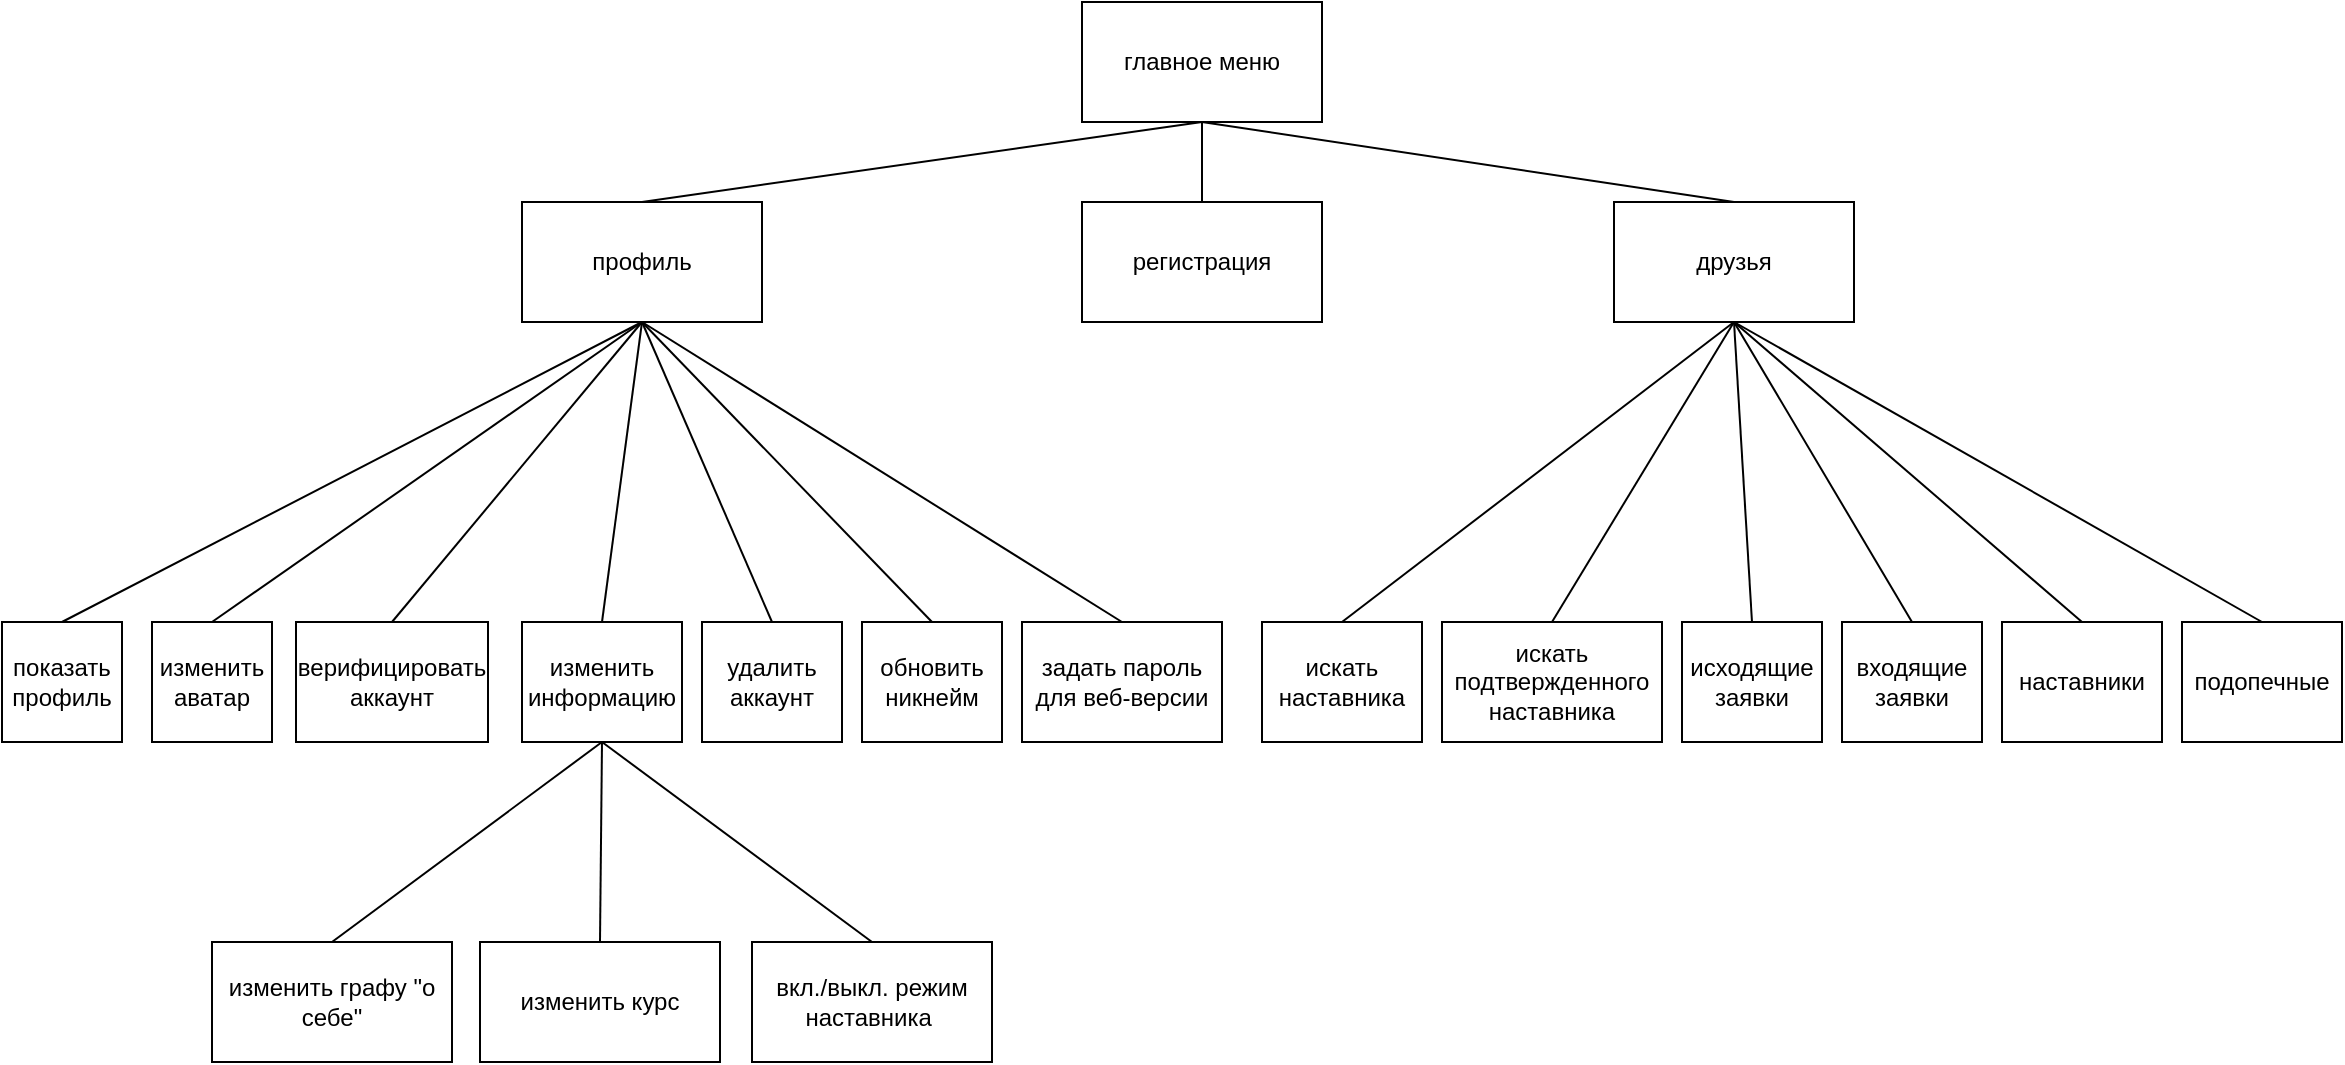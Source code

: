 <mxfile version="15.4.0" type="device"><diagram id="Jvuf0sQX1XJ8p7YEAxmk" name="Страница 1"><mxGraphModel dx="2249" dy="822" grid="1" gridSize="10" guides="1" tooltips="1" connect="1" arrows="1" fold="1" page="1" pageScale="1" pageWidth="827" pageHeight="1169" math="0" shadow="0"><root><mxCell id="0"/><mxCell id="1" parent="0"/><mxCell id="FqD6kcQtoKWok3WjY-6K-6" style="rounded=0;orthogonalLoop=1;jettySize=auto;html=1;exitX=0.5;exitY=1;exitDx=0;exitDy=0;entryX=0.5;entryY=0;entryDx=0;entryDy=0;endArrow=none;endFill=0;" edge="1" parent="1" source="FqD6kcQtoKWok3WjY-6K-1" target="FqD6kcQtoKWok3WjY-6K-3"><mxGeometry relative="1" as="geometry"/></mxCell><mxCell id="FqD6kcQtoKWok3WjY-6K-1" value="главное меню" style="rounded=0;whiteSpace=wrap;html=1;" vertex="1" parent="1"><mxGeometry x="420" y="100" width="120" height="60" as="geometry"/></mxCell><mxCell id="FqD6kcQtoKWok3WjY-6K-7" style="edgeStyle=none;rounded=0;orthogonalLoop=1;jettySize=auto;html=1;exitX=0.5;exitY=0;exitDx=0;exitDy=0;entryX=0.5;entryY=1;entryDx=0;entryDy=0;endArrow=none;endFill=0;" edge="1" parent="1" source="FqD6kcQtoKWok3WjY-6K-2" target="FqD6kcQtoKWok3WjY-6K-1"><mxGeometry relative="1" as="geometry"/></mxCell><mxCell id="FqD6kcQtoKWok3WjY-6K-2" value="регистрация" style="rounded=0;whiteSpace=wrap;html=1;" vertex="1" parent="1"><mxGeometry x="420" y="200" width="120" height="60" as="geometry"/></mxCell><mxCell id="FqD6kcQtoKWok3WjY-6K-17" style="edgeStyle=none;rounded=0;orthogonalLoop=1;jettySize=auto;html=1;exitX=0.5;exitY=1;exitDx=0;exitDy=0;entryX=0.5;entryY=0;entryDx=0;entryDy=0;endArrow=none;endFill=0;" edge="1" parent="1" source="FqD6kcQtoKWok3WjY-6K-3" target="FqD6kcQtoKWok3WjY-6K-16"><mxGeometry relative="1" as="geometry"/></mxCell><mxCell id="FqD6kcQtoKWok3WjY-6K-21" style="edgeStyle=none;rounded=0;orthogonalLoop=1;jettySize=auto;html=1;exitX=0.5;exitY=1;exitDx=0;exitDy=0;entryX=0.5;entryY=0;entryDx=0;entryDy=0;endArrow=none;endFill=0;" edge="1" parent="1" source="FqD6kcQtoKWok3WjY-6K-3" target="FqD6kcQtoKWok3WjY-6K-18"><mxGeometry relative="1" as="geometry"/></mxCell><mxCell id="FqD6kcQtoKWok3WjY-6K-3" value="профиль" style="rounded=0;whiteSpace=wrap;html=1;" vertex="1" parent="1"><mxGeometry x="140" y="200" width="120" height="60" as="geometry"/></mxCell><mxCell id="FqD6kcQtoKWok3WjY-6K-8" style="edgeStyle=none;rounded=0;orthogonalLoop=1;jettySize=auto;html=1;exitX=0.5;exitY=0;exitDx=0;exitDy=0;endArrow=none;endFill=0;entryX=0.5;entryY=1;entryDx=0;entryDy=0;" edge="1" parent="1" source="FqD6kcQtoKWok3WjY-6K-4" target="FqD6kcQtoKWok3WjY-6K-1"><mxGeometry relative="1" as="geometry"><mxPoint x="546" y="160" as="targetPoint"/></mxGeometry></mxCell><mxCell id="FqD6kcQtoKWok3WjY-6K-34" style="edgeStyle=none;rounded=0;orthogonalLoop=1;jettySize=auto;html=1;exitX=0.5;exitY=1;exitDx=0;exitDy=0;entryX=0.5;entryY=0;entryDx=0;entryDy=0;endArrow=none;endFill=0;" edge="1" parent="1" source="FqD6kcQtoKWok3WjY-6K-4" target="FqD6kcQtoKWok3WjY-6K-33"><mxGeometry relative="1" as="geometry"/></mxCell><mxCell id="FqD6kcQtoKWok3WjY-6K-35" style="edgeStyle=none;rounded=0;orthogonalLoop=1;jettySize=auto;html=1;exitX=0.5;exitY=1;exitDx=0;exitDy=0;entryX=0.5;entryY=0;entryDx=0;entryDy=0;endArrow=none;endFill=0;" edge="1" parent="1" source="FqD6kcQtoKWok3WjY-6K-4" target="FqD6kcQtoKWok3WjY-6K-32"><mxGeometry relative="1" as="geometry"/></mxCell><mxCell id="FqD6kcQtoKWok3WjY-6K-4" value="друзья" style="rounded=0;whiteSpace=wrap;html=1;" vertex="1" parent="1"><mxGeometry x="686" y="200" width="120" height="60" as="geometry"/></mxCell><mxCell id="FqD6kcQtoKWok3WjY-6K-9" style="edgeStyle=none;rounded=0;orthogonalLoop=1;jettySize=auto;html=1;exitX=0.5;exitY=0;exitDx=0;exitDy=0;entryX=0.5;entryY=1;entryDx=0;entryDy=0;endArrow=none;endFill=0;" edge="1" parent="1" source="FqD6kcQtoKWok3WjY-6K-5" target="FqD6kcQtoKWok3WjY-6K-3"><mxGeometry relative="1" as="geometry"/></mxCell><mxCell id="FqD6kcQtoKWok3WjY-6K-25" style="edgeStyle=none;rounded=0;orthogonalLoop=1;jettySize=auto;html=1;exitX=0.5;exitY=1;exitDx=0;exitDy=0;entryX=0.5;entryY=0;entryDx=0;entryDy=0;endArrow=none;endFill=0;" edge="1" parent="1" source="FqD6kcQtoKWok3WjY-6K-5" target="FqD6kcQtoKWok3WjY-6K-22"><mxGeometry relative="1" as="geometry"/></mxCell><mxCell id="FqD6kcQtoKWok3WjY-6K-5" value="изменить информацию" style="rounded=0;whiteSpace=wrap;html=1;" vertex="1" parent="1"><mxGeometry x="140" y="410" width="80" height="60" as="geometry"/></mxCell><mxCell id="FqD6kcQtoKWok3WjY-6K-12" style="edgeStyle=none;rounded=0;orthogonalLoop=1;jettySize=auto;html=1;exitX=0.5;exitY=0;exitDx=0;exitDy=0;entryX=0.5;entryY=1;entryDx=0;entryDy=0;endArrow=none;endFill=0;" edge="1" parent="1" source="FqD6kcQtoKWok3WjY-6K-10" target="FqD6kcQtoKWok3WjY-6K-3"><mxGeometry relative="1" as="geometry"/></mxCell><mxCell id="FqD6kcQtoKWok3WjY-6K-10" value="изменить&lt;br&gt;аватар" style="rounded=0;whiteSpace=wrap;html=1;" vertex="1" parent="1"><mxGeometry x="-45" y="410" width="60" height="60" as="geometry"/></mxCell><mxCell id="FqD6kcQtoKWok3WjY-6K-13" style="edgeStyle=none;rounded=0;orthogonalLoop=1;jettySize=auto;html=1;exitX=0.5;exitY=0;exitDx=0;exitDy=0;endArrow=none;endFill=0;" edge="1" parent="1" source="FqD6kcQtoKWok3WjY-6K-11"><mxGeometry relative="1" as="geometry"><mxPoint x="200" y="260" as="targetPoint"/></mxGeometry></mxCell><mxCell id="FqD6kcQtoKWok3WjY-6K-11" value="верифицировать аккаунт" style="rounded=0;whiteSpace=wrap;html=1;" vertex="1" parent="1"><mxGeometry x="27" y="410" width="96" height="60" as="geometry"/></mxCell><mxCell id="FqD6kcQtoKWok3WjY-6K-15" style="edgeStyle=none;rounded=0;orthogonalLoop=1;jettySize=auto;html=1;exitX=0.5;exitY=0;exitDx=0;exitDy=0;entryX=0.5;entryY=1;entryDx=0;entryDy=0;endArrow=none;endFill=0;" edge="1" parent="1" source="FqD6kcQtoKWok3WjY-6K-14" target="FqD6kcQtoKWok3WjY-6K-3"><mxGeometry relative="1" as="geometry"/></mxCell><mxCell id="FqD6kcQtoKWok3WjY-6K-14" value="показать&lt;br&gt;профиль" style="rounded=0;whiteSpace=wrap;html=1;" vertex="1" parent="1"><mxGeometry x="-120" y="410" width="60" height="60" as="geometry"/></mxCell><mxCell id="FqD6kcQtoKWok3WjY-6K-16" value="удалить&lt;br&gt;аккаунт" style="rounded=0;whiteSpace=wrap;html=1;" vertex="1" parent="1"><mxGeometry x="230" y="410" width="70" height="60" as="geometry"/></mxCell><mxCell id="FqD6kcQtoKWok3WjY-6K-18" value="задать пароль &lt;br&gt;для веб-версии" style="rounded=0;whiteSpace=wrap;html=1;" vertex="1" parent="1"><mxGeometry x="390" y="410" width="100" height="60" as="geometry"/></mxCell><mxCell id="FqD6kcQtoKWok3WjY-6K-20" style="edgeStyle=none;rounded=0;orthogonalLoop=1;jettySize=auto;html=1;exitX=0.5;exitY=0;exitDx=0;exitDy=0;endArrow=none;endFill=0;" edge="1" parent="1" source="FqD6kcQtoKWok3WjY-6K-19"><mxGeometry relative="1" as="geometry"><mxPoint x="200" y="260" as="targetPoint"/></mxGeometry></mxCell><mxCell id="FqD6kcQtoKWok3WjY-6K-19" value="обновить&lt;br&gt;никнейм" style="rounded=0;whiteSpace=wrap;html=1;" vertex="1" parent="1"><mxGeometry x="310" y="410" width="70" height="60" as="geometry"/></mxCell><mxCell id="FqD6kcQtoKWok3WjY-6K-22" value="изменить графу &quot;о себе&quot;" style="rounded=0;whiteSpace=wrap;html=1;" vertex="1" parent="1"><mxGeometry x="-15" y="570" width="120" height="60" as="geometry"/></mxCell><mxCell id="FqD6kcQtoKWok3WjY-6K-26" style="edgeStyle=none;rounded=0;orthogonalLoop=1;jettySize=auto;html=1;exitX=0.5;exitY=0;exitDx=0;exitDy=0;endArrow=none;endFill=0;entryX=0.5;entryY=1;entryDx=0;entryDy=0;" edge="1" parent="1" source="FqD6kcQtoKWok3WjY-6K-23" target="FqD6kcQtoKWok3WjY-6K-5"><mxGeometry relative="1" as="geometry"><mxPoint x="-220" y="470" as="targetPoint"/></mxGeometry></mxCell><mxCell id="FqD6kcQtoKWok3WjY-6K-23" value="изменить курс" style="rounded=0;whiteSpace=wrap;html=1;" vertex="1" parent="1"><mxGeometry x="119" y="570" width="120" height="60" as="geometry"/></mxCell><mxCell id="FqD6kcQtoKWok3WjY-6K-27" style="edgeStyle=none;rounded=0;orthogonalLoop=1;jettySize=auto;html=1;exitX=0.5;exitY=0;exitDx=0;exitDy=0;endArrow=none;endFill=0;entryX=0.5;entryY=1;entryDx=0;entryDy=0;" edge="1" parent="1" source="FqD6kcQtoKWok3WjY-6K-24" target="FqD6kcQtoKWok3WjY-6K-5"><mxGeometry relative="1" as="geometry"><mxPoint x="-220" y="470" as="targetPoint"/></mxGeometry></mxCell><mxCell id="FqD6kcQtoKWok3WjY-6K-24" value="вкл./выкл. режим наставника&amp;nbsp;" style="rounded=0;whiteSpace=wrap;html=1;" vertex="1" parent="1"><mxGeometry x="255" y="570" width="120" height="60" as="geometry"/></mxCell><mxCell id="FqD6kcQtoKWok3WjY-6K-36" style="edgeStyle=none;rounded=0;orthogonalLoop=1;jettySize=auto;html=1;exitX=0.5;exitY=0;exitDx=0;exitDy=0;entryX=0.5;entryY=1;entryDx=0;entryDy=0;endArrow=none;endFill=0;" edge="1" parent="1" source="FqD6kcQtoKWok3WjY-6K-28" target="FqD6kcQtoKWok3WjY-6K-4"><mxGeometry relative="1" as="geometry"/></mxCell><mxCell id="FqD6kcQtoKWok3WjY-6K-28" value="исходящие&lt;br&gt;заявки" style="rounded=0;whiteSpace=wrap;html=1;" vertex="1" parent="1"><mxGeometry x="720" y="410" width="70" height="60" as="geometry"/></mxCell><mxCell id="FqD6kcQtoKWok3WjY-6K-37" style="edgeStyle=none;rounded=0;orthogonalLoop=1;jettySize=auto;html=1;exitX=0.5;exitY=0;exitDx=0;exitDy=0;entryX=0.5;entryY=1;entryDx=0;entryDy=0;endArrow=none;endFill=0;" edge="1" parent="1" source="FqD6kcQtoKWok3WjY-6K-29" target="FqD6kcQtoKWok3WjY-6K-4"><mxGeometry relative="1" as="geometry"/></mxCell><mxCell id="FqD6kcQtoKWok3WjY-6K-29" value="входящие&lt;br&gt;заявки" style="rounded=0;whiteSpace=wrap;html=1;" vertex="1" parent="1"><mxGeometry x="800" y="410" width="70" height="60" as="geometry"/></mxCell><mxCell id="FqD6kcQtoKWok3WjY-6K-39" style="edgeStyle=none;rounded=0;orthogonalLoop=1;jettySize=auto;html=1;exitX=0.5;exitY=0;exitDx=0;exitDy=0;entryX=0.5;entryY=1;entryDx=0;entryDy=0;endArrow=none;endFill=0;" edge="1" parent="1" source="FqD6kcQtoKWok3WjY-6K-30" target="FqD6kcQtoKWok3WjY-6K-4"><mxGeometry relative="1" as="geometry"/></mxCell><mxCell id="FqD6kcQtoKWok3WjY-6K-30" value="подопечные" style="rounded=0;whiteSpace=wrap;html=1;" vertex="1" parent="1"><mxGeometry x="970" y="410" width="80" height="60" as="geometry"/></mxCell><mxCell id="FqD6kcQtoKWok3WjY-6K-38" style="edgeStyle=none;rounded=0;orthogonalLoop=1;jettySize=auto;html=1;exitX=0.5;exitY=0;exitDx=0;exitDy=0;entryX=0.5;entryY=1;entryDx=0;entryDy=0;endArrow=none;endFill=0;" edge="1" parent="1" source="FqD6kcQtoKWok3WjY-6K-31" target="FqD6kcQtoKWok3WjY-6K-4"><mxGeometry relative="1" as="geometry"/></mxCell><mxCell id="FqD6kcQtoKWok3WjY-6K-31" value="наставники" style="rounded=0;whiteSpace=wrap;html=1;" vertex="1" parent="1"><mxGeometry x="880" y="410" width="80" height="60" as="geometry"/></mxCell><mxCell id="FqD6kcQtoKWok3WjY-6K-32" value="искать&lt;br&gt;подтвержденного&lt;br&gt;наставника" style="rounded=0;whiteSpace=wrap;html=1;" vertex="1" parent="1"><mxGeometry x="600" y="410" width="110" height="60" as="geometry"/></mxCell><mxCell id="FqD6kcQtoKWok3WjY-6K-33" value="искать&lt;br&gt;наставника" style="rounded=0;whiteSpace=wrap;html=1;" vertex="1" parent="1"><mxGeometry x="510" y="410" width="80" height="60" as="geometry"/></mxCell></root></mxGraphModel></diagram></mxfile>